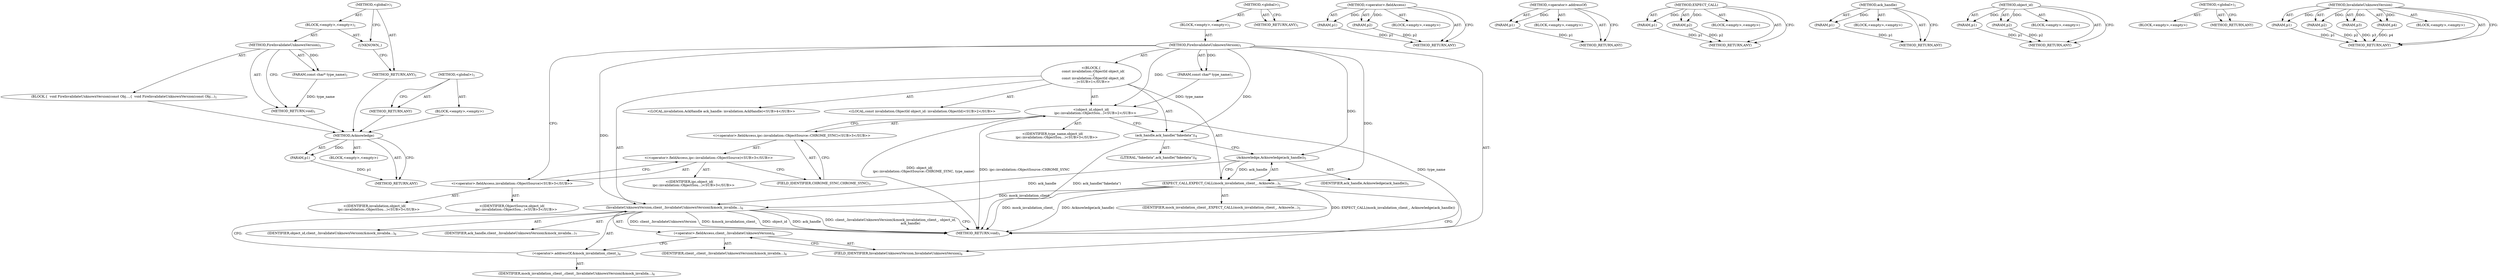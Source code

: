 digraph "&lt;global&gt;" {
vulnerable_82 [label=<(METHOD,Acknowledge)>];
vulnerable_83 [label=<(PARAM,p1)>];
vulnerable_84 [label=<(BLOCK,&lt;empty&gt;,&lt;empty&gt;)>];
vulnerable_85 [label=<(METHOD_RETURN,ANY)>];
vulnerable_6 [label=<(METHOD,&lt;global&gt;)<SUB>1</SUB>>];
vulnerable_7 [label=<(BLOCK,&lt;empty&gt;,&lt;empty&gt;)<SUB>1</SUB>>];
vulnerable_8 [label=<(METHOD,FireInvalidateUnknownVersion)<SUB>1</SUB>>];
vulnerable_9 [label=<(PARAM,const char* type_name)<SUB>1</SUB>>];
vulnerable_10 [label="<(BLOCK,{
    const invalidation::ObjectId object_id(
 ...,{
    const invalidation::ObjectId object_id(
 ...)<SUB>1</SUB>>"];
vulnerable_11 [label="<(LOCAL,const invalidation.ObjectId object_id: invalidation.ObjectId)<SUB>2</SUB>>"];
vulnerable_12 [label="<(object_id,object_id(
        ipc::invalidation::ObjectSou...)<SUB>2</SUB>>"];
vulnerable_13 [label="<(&lt;operator&gt;.fieldAccess,ipc::invalidation::ObjectSource::CHROME_SYNC)<SUB>3</SUB>>"];
vulnerable_14 [label="<(&lt;operator&gt;.fieldAccess,ipc::invalidation::ObjectSource)<SUB>3</SUB>>"];
vulnerable_15 [label="<(IDENTIFIER,ipc,object_id(
        ipc::invalidation::ObjectSou...)<SUB>3</SUB>>"];
vulnerable_16 [label="<(&lt;operator&gt;.fieldAccess,invalidation::ObjectSource)<SUB>3</SUB>>"];
vulnerable_17 [label="<(IDENTIFIER,invalidation,object_id(
        ipc::invalidation::ObjectSou...)<SUB>3</SUB>>"];
vulnerable_18 [label="<(IDENTIFIER,ObjectSource,object_id(
        ipc::invalidation::ObjectSou...)<SUB>3</SUB>>"];
vulnerable_19 [label=<(FIELD_IDENTIFIER,CHROME_SYNC,CHROME_SYNC)<SUB>3</SUB>>];
vulnerable_20 [label="<(IDENTIFIER,type_name,object_id(
        ipc::invalidation::ObjectSou...)<SUB>3</SUB>>"];
vulnerable_21 [label="<(LOCAL,invalidation.AckHandle ack_handle: invalidation.AckHandle)<SUB>4</SUB>>"];
vulnerable_22 [label=<(ack_handle,ack_handle(&quot;fakedata&quot;))<SUB>4</SUB>>];
vulnerable_23 [label=<(LITERAL,&quot;fakedata&quot;,ack_handle(&quot;fakedata&quot;))<SUB>4</SUB>>];
vulnerable_24 [label=<(EXPECT_CALL,EXPECT_CALL(mock_invalidation_client_, Acknowle...)<SUB>5</SUB>>];
vulnerable_25 [label=<(IDENTIFIER,mock_invalidation_client_,EXPECT_CALL(mock_invalidation_client_, Acknowle...)<SUB>5</SUB>>];
vulnerable_26 [label=<(Acknowledge,Acknowledge(ack_handle))<SUB>5</SUB>>];
vulnerable_27 [label=<(IDENTIFIER,ack_handle,Acknowledge(ack_handle))<SUB>5</SUB>>];
vulnerable_28 [label=<(InvalidateUnknownVersion,client_.InvalidateUnknownVersion(&amp;mock_invalida...)<SUB>6</SUB>>];
vulnerable_29 [label=<(&lt;operator&gt;.fieldAccess,client_.InvalidateUnknownVersion)<SUB>6</SUB>>];
vulnerable_30 [label=<(IDENTIFIER,client_,client_.InvalidateUnknownVersion(&amp;mock_invalida...)<SUB>6</SUB>>];
vulnerable_31 [label=<(FIELD_IDENTIFIER,InvalidateUnknownVersion,InvalidateUnknownVersion)<SUB>6</SUB>>];
vulnerable_32 [label=<(&lt;operator&gt;.addressOf,&amp;mock_invalidation_client_)<SUB>6</SUB>>];
vulnerable_33 [label=<(IDENTIFIER,mock_invalidation_client_,client_.InvalidateUnknownVersion(&amp;mock_invalida...)<SUB>6</SUB>>];
vulnerable_34 [label=<(IDENTIFIER,object_id,client_.InvalidateUnknownVersion(&amp;mock_invalida...)<SUB>6</SUB>>];
vulnerable_35 [label=<(IDENTIFIER,ack_handle,client_.InvalidateUnknownVersion(&amp;mock_invalida...)<SUB>7</SUB>>];
vulnerable_36 [label=<(METHOD_RETURN,void)<SUB>1</SUB>>];
vulnerable_38 [label=<(METHOD_RETURN,ANY)<SUB>1</SUB>>];
vulnerable_68 [label=<(METHOD,&lt;operator&gt;.fieldAccess)>];
vulnerable_69 [label=<(PARAM,p1)>];
vulnerable_70 [label=<(PARAM,p2)>];
vulnerable_71 [label=<(BLOCK,&lt;empty&gt;,&lt;empty&gt;)>];
vulnerable_72 [label=<(METHOD_RETURN,ANY)>];
vulnerable_93 [label=<(METHOD,&lt;operator&gt;.addressOf)>];
vulnerable_94 [label=<(PARAM,p1)>];
vulnerable_95 [label=<(BLOCK,&lt;empty&gt;,&lt;empty&gt;)>];
vulnerable_96 [label=<(METHOD_RETURN,ANY)>];
vulnerable_77 [label=<(METHOD,EXPECT_CALL)>];
vulnerable_78 [label=<(PARAM,p1)>];
vulnerable_79 [label=<(PARAM,p2)>];
vulnerable_80 [label=<(BLOCK,&lt;empty&gt;,&lt;empty&gt;)>];
vulnerable_81 [label=<(METHOD_RETURN,ANY)>];
vulnerable_73 [label=<(METHOD,ack_handle)>];
vulnerable_74 [label=<(PARAM,p1)>];
vulnerable_75 [label=<(BLOCK,&lt;empty&gt;,&lt;empty&gt;)>];
vulnerable_76 [label=<(METHOD_RETURN,ANY)>];
vulnerable_63 [label=<(METHOD,object_id)>];
vulnerable_64 [label=<(PARAM,p1)>];
vulnerable_65 [label=<(PARAM,p2)>];
vulnerable_66 [label=<(BLOCK,&lt;empty&gt;,&lt;empty&gt;)>];
vulnerable_67 [label=<(METHOD_RETURN,ANY)>];
vulnerable_57 [label=<(METHOD,&lt;global&gt;)<SUB>1</SUB>>];
vulnerable_58 [label=<(BLOCK,&lt;empty&gt;,&lt;empty&gt;)>];
vulnerable_59 [label=<(METHOD_RETURN,ANY)>];
vulnerable_86 [label=<(METHOD,InvalidateUnknownVersion)>];
vulnerable_87 [label=<(PARAM,p1)>];
vulnerable_88 [label=<(PARAM,p2)>];
vulnerable_89 [label=<(PARAM,p3)>];
vulnerable_90 [label=<(PARAM,p4)>];
vulnerable_91 [label=<(BLOCK,&lt;empty&gt;,&lt;empty&gt;)>];
vulnerable_92 [label=<(METHOD_RETURN,ANY)>];
fixed_6 [label=<(METHOD,&lt;global&gt;)<SUB>1</SUB>>];
fixed_7 [label=<(BLOCK,&lt;empty&gt;,&lt;empty&gt;)<SUB>1</SUB>>];
fixed_8 [label=<(METHOD,FireInvalidateUnknownVersion)<SUB>1</SUB>>];
fixed_9 [label=<(PARAM,const char* type_name)<SUB>1</SUB>>];
fixed_10 [label=<(BLOCK,{
  void FireInvalidateUnknownVersion(const Obj...,{
  void FireInvalidateUnknownVersion(const Obj...)<SUB>1</SUB>>];
fixed_11 [label=<(METHOD_RETURN,void)<SUB>1</SUB>>];
fixed_13 [label=<(UNKNOWN,,)>];
fixed_14 [label=<(METHOD_RETURN,ANY)<SUB>1</SUB>>];
fixed_23 [label=<(METHOD,&lt;global&gt;)<SUB>1</SUB>>];
fixed_24 [label=<(BLOCK,&lt;empty&gt;,&lt;empty&gt;)>];
fixed_25 [label=<(METHOD_RETURN,ANY)>];
vulnerable_82 -> vulnerable_83  [key=0, label="AST: "];
vulnerable_82 -> vulnerable_83  [key=1, label="DDG: "];
vulnerable_82 -> vulnerable_84  [key=0, label="AST: "];
vulnerable_82 -> vulnerable_85  [key=0, label="AST: "];
vulnerable_82 -> vulnerable_85  [key=1, label="CFG: "];
vulnerable_83 -> vulnerable_85  [key=0, label="DDG: p1"];
vulnerable_6 -> vulnerable_7  [key=0, label="AST: "];
vulnerable_6 -> vulnerable_38  [key=0, label="AST: "];
vulnerable_6 -> vulnerable_38  [key=1, label="CFG: "];
vulnerable_7 -> vulnerable_8  [key=0, label="AST: "];
vulnerable_8 -> vulnerable_9  [key=0, label="AST: "];
vulnerable_8 -> vulnerable_9  [key=1, label="DDG: "];
vulnerable_8 -> vulnerable_10  [key=0, label="AST: "];
vulnerable_8 -> vulnerable_36  [key=0, label="AST: "];
vulnerable_8 -> vulnerable_16  [key=0, label="CFG: "];
vulnerable_8 -> vulnerable_12  [key=0, label="DDG: "];
vulnerable_8 -> vulnerable_22  [key=0, label="DDG: "];
vulnerable_8 -> vulnerable_24  [key=0, label="DDG: "];
vulnerable_8 -> vulnerable_28  [key=0, label="DDG: "];
vulnerable_8 -> vulnerable_26  [key=0, label="DDG: "];
vulnerable_9 -> vulnerable_12  [key=0, label="DDG: type_name"];
vulnerable_10 -> vulnerable_11  [key=0, label="AST: "];
vulnerable_10 -> vulnerable_12  [key=0, label="AST: "];
vulnerable_10 -> vulnerable_21  [key=0, label="AST: "];
vulnerable_10 -> vulnerable_22  [key=0, label="AST: "];
vulnerable_10 -> vulnerable_24  [key=0, label="AST: "];
vulnerable_10 -> vulnerable_28  [key=0, label="AST: "];
vulnerable_12 -> vulnerable_13  [key=0, label="AST: "];
vulnerable_12 -> vulnerable_20  [key=0, label="AST: "];
vulnerable_12 -> vulnerable_22  [key=0, label="CFG: "];
vulnerable_12 -> vulnerable_36  [key=0, label="DDG: ipc::invalidation::ObjectSource::CHROME_SYNC"];
vulnerable_12 -> vulnerable_36  [key=1, label="DDG: type_name"];
vulnerable_12 -> vulnerable_36  [key=2, label="DDG: object_id(
        ipc::invalidation::ObjectSource::CHROME_SYNC, type_name)"];
vulnerable_13 -> vulnerable_14  [key=0, label="AST: "];
vulnerable_13 -> vulnerable_19  [key=0, label="AST: "];
vulnerable_13 -> vulnerable_12  [key=0, label="CFG: "];
vulnerable_14 -> vulnerable_15  [key=0, label="AST: "];
vulnerable_14 -> vulnerable_16  [key=0, label="AST: "];
vulnerable_14 -> vulnerable_19  [key=0, label="CFG: "];
vulnerable_16 -> vulnerable_17  [key=0, label="AST: "];
vulnerable_16 -> vulnerable_18  [key=0, label="AST: "];
vulnerable_16 -> vulnerable_14  [key=0, label="CFG: "];
vulnerable_19 -> vulnerable_13  [key=0, label="CFG: "];
vulnerable_22 -> vulnerable_23  [key=0, label="AST: "];
vulnerable_22 -> vulnerable_26  [key=0, label="CFG: "];
vulnerable_22 -> vulnerable_36  [key=0, label="DDG: ack_handle(&quot;fakedata&quot;)"];
vulnerable_24 -> vulnerable_25  [key=0, label="AST: "];
vulnerable_24 -> vulnerable_26  [key=0, label="AST: "];
vulnerable_24 -> vulnerable_31  [key=0, label="CFG: "];
vulnerable_24 -> vulnerable_36  [key=0, label="DDG: mock_invalidation_client_"];
vulnerable_24 -> vulnerable_36  [key=1, label="DDG: Acknowledge(ack_handle)"];
vulnerable_24 -> vulnerable_36  [key=2, label="DDG: EXPECT_CALL(mock_invalidation_client_, Acknowledge(ack_handle))"];
vulnerable_24 -> vulnerable_28  [key=0, label="DDG: mock_invalidation_client_"];
vulnerable_26 -> vulnerable_27  [key=0, label="AST: "];
vulnerable_26 -> vulnerable_24  [key=0, label="CFG: "];
vulnerable_26 -> vulnerable_24  [key=1, label="DDG: ack_handle"];
vulnerable_26 -> vulnerable_28  [key=0, label="DDG: ack_handle"];
vulnerable_28 -> vulnerable_29  [key=0, label="AST: "];
vulnerable_28 -> vulnerable_32  [key=0, label="AST: "];
vulnerable_28 -> vulnerable_34  [key=0, label="AST: "];
vulnerable_28 -> vulnerable_35  [key=0, label="AST: "];
vulnerable_28 -> vulnerable_36  [key=0, label="CFG: "];
vulnerable_28 -> vulnerable_36  [key=1, label="DDG: client_.InvalidateUnknownVersion"];
vulnerable_28 -> vulnerable_36  [key=2, label="DDG: &amp;mock_invalidation_client_"];
vulnerable_28 -> vulnerable_36  [key=3, label="DDG: object_id"];
vulnerable_28 -> vulnerable_36  [key=4, label="DDG: ack_handle"];
vulnerable_28 -> vulnerable_36  [key=5, label="DDG: client_.InvalidateUnknownVersion(&amp;mock_invalidation_client_, object_id,
                                      ack_handle)"];
vulnerable_29 -> vulnerable_30  [key=0, label="AST: "];
vulnerable_29 -> vulnerable_31  [key=0, label="AST: "];
vulnerable_29 -> vulnerable_32  [key=0, label="CFG: "];
vulnerable_31 -> vulnerable_29  [key=0, label="CFG: "];
vulnerable_32 -> vulnerable_33  [key=0, label="AST: "];
vulnerable_32 -> vulnerable_28  [key=0, label="CFG: "];
vulnerable_68 -> vulnerable_69  [key=0, label="AST: "];
vulnerable_68 -> vulnerable_69  [key=1, label="DDG: "];
vulnerable_68 -> vulnerable_71  [key=0, label="AST: "];
vulnerable_68 -> vulnerable_70  [key=0, label="AST: "];
vulnerable_68 -> vulnerable_70  [key=1, label="DDG: "];
vulnerable_68 -> vulnerable_72  [key=0, label="AST: "];
vulnerable_68 -> vulnerable_72  [key=1, label="CFG: "];
vulnerable_69 -> vulnerable_72  [key=0, label="DDG: p1"];
vulnerable_70 -> vulnerable_72  [key=0, label="DDG: p2"];
vulnerable_93 -> vulnerable_94  [key=0, label="AST: "];
vulnerable_93 -> vulnerable_94  [key=1, label="DDG: "];
vulnerable_93 -> vulnerable_95  [key=0, label="AST: "];
vulnerable_93 -> vulnerable_96  [key=0, label="AST: "];
vulnerable_93 -> vulnerable_96  [key=1, label="CFG: "];
vulnerable_94 -> vulnerable_96  [key=0, label="DDG: p1"];
vulnerable_77 -> vulnerable_78  [key=0, label="AST: "];
vulnerable_77 -> vulnerable_78  [key=1, label="DDG: "];
vulnerable_77 -> vulnerable_80  [key=0, label="AST: "];
vulnerable_77 -> vulnerable_79  [key=0, label="AST: "];
vulnerable_77 -> vulnerable_79  [key=1, label="DDG: "];
vulnerable_77 -> vulnerable_81  [key=0, label="AST: "];
vulnerable_77 -> vulnerable_81  [key=1, label="CFG: "];
vulnerable_78 -> vulnerable_81  [key=0, label="DDG: p1"];
vulnerable_79 -> vulnerable_81  [key=0, label="DDG: p2"];
vulnerable_73 -> vulnerable_74  [key=0, label="AST: "];
vulnerable_73 -> vulnerable_74  [key=1, label="DDG: "];
vulnerable_73 -> vulnerable_75  [key=0, label="AST: "];
vulnerable_73 -> vulnerable_76  [key=0, label="AST: "];
vulnerable_73 -> vulnerable_76  [key=1, label="CFG: "];
vulnerable_74 -> vulnerable_76  [key=0, label="DDG: p1"];
vulnerable_63 -> vulnerable_64  [key=0, label="AST: "];
vulnerable_63 -> vulnerable_64  [key=1, label="DDG: "];
vulnerable_63 -> vulnerable_66  [key=0, label="AST: "];
vulnerable_63 -> vulnerable_65  [key=0, label="AST: "];
vulnerable_63 -> vulnerable_65  [key=1, label="DDG: "];
vulnerable_63 -> vulnerable_67  [key=0, label="AST: "];
vulnerable_63 -> vulnerable_67  [key=1, label="CFG: "];
vulnerable_64 -> vulnerable_67  [key=0, label="DDG: p1"];
vulnerable_65 -> vulnerable_67  [key=0, label="DDG: p2"];
vulnerable_57 -> vulnerable_58  [key=0, label="AST: "];
vulnerable_57 -> vulnerable_59  [key=0, label="AST: "];
vulnerable_57 -> vulnerable_59  [key=1, label="CFG: "];
vulnerable_86 -> vulnerable_87  [key=0, label="AST: "];
vulnerable_86 -> vulnerable_87  [key=1, label="DDG: "];
vulnerable_86 -> vulnerable_91  [key=0, label="AST: "];
vulnerable_86 -> vulnerable_88  [key=0, label="AST: "];
vulnerable_86 -> vulnerable_88  [key=1, label="DDG: "];
vulnerable_86 -> vulnerable_92  [key=0, label="AST: "];
vulnerable_86 -> vulnerable_92  [key=1, label="CFG: "];
vulnerable_86 -> vulnerable_89  [key=0, label="AST: "];
vulnerable_86 -> vulnerable_89  [key=1, label="DDG: "];
vulnerable_86 -> vulnerable_90  [key=0, label="AST: "];
vulnerable_86 -> vulnerable_90  [key=1, label="DDG: "];
vulnerable_87 -> vulnerable_92  [key=0, label="DDG: p1"];
vulnerable_88 -> vulnerable_92  [key=0, label="DDG: p2"];
vulnerable_89 -> vulnerable_92  [key=0, label="DDG: p3"];
vulnerable_90 -> vulnerable_92  [key=0, label="DDG: p4"];
fixed_6 -> fixed_7  [key=0, label="AST: "];
fixed_6 -> fixed_14  [key=0, label="AST: "];
fixed_6 -> fixed_13  [key=0, label="CFG: "];
fixed_7 -> fixed_8  [key=0, label="AST: "];
fixed_7 -> fixed_13  [key=0, label="AST: "];
fixed_8 -> fixed_9  [key=0, label="AST: "];
fixed_8 -> fixed_9  [key=1, label="DDG: "];
fixed_8 -> fixed_10  [key=0, label="AST: "];
fixed_8 -> fixed_11  [key=0, label="AST: "];
fixed_8 -> fixed_11  [key=1, label="CFG: "];
fixed_9 -> fixed_11  [key=0, label="DDG: type_name"];
fixed_10 -> vulnerable_82  [key=0];
fixed_11 -> vulnerable_82  [key=0];
fixed_13 -> fixed_14  [key=0, label="CFG: "];
fixed_14 -> vulnerable_82  [key=0];
fixed_23 -> fixed_24  [key=0, label="AST: "];
fixed_23 -> fixed_25  [key=0, label="AST: "];
fixed_23 -> fixed_25  [key=1, label="CFG: "];
fixed_24 -> vulnerable_82  [key=0];
fixed_25 -> vulnerable_82  [key=0];
}
